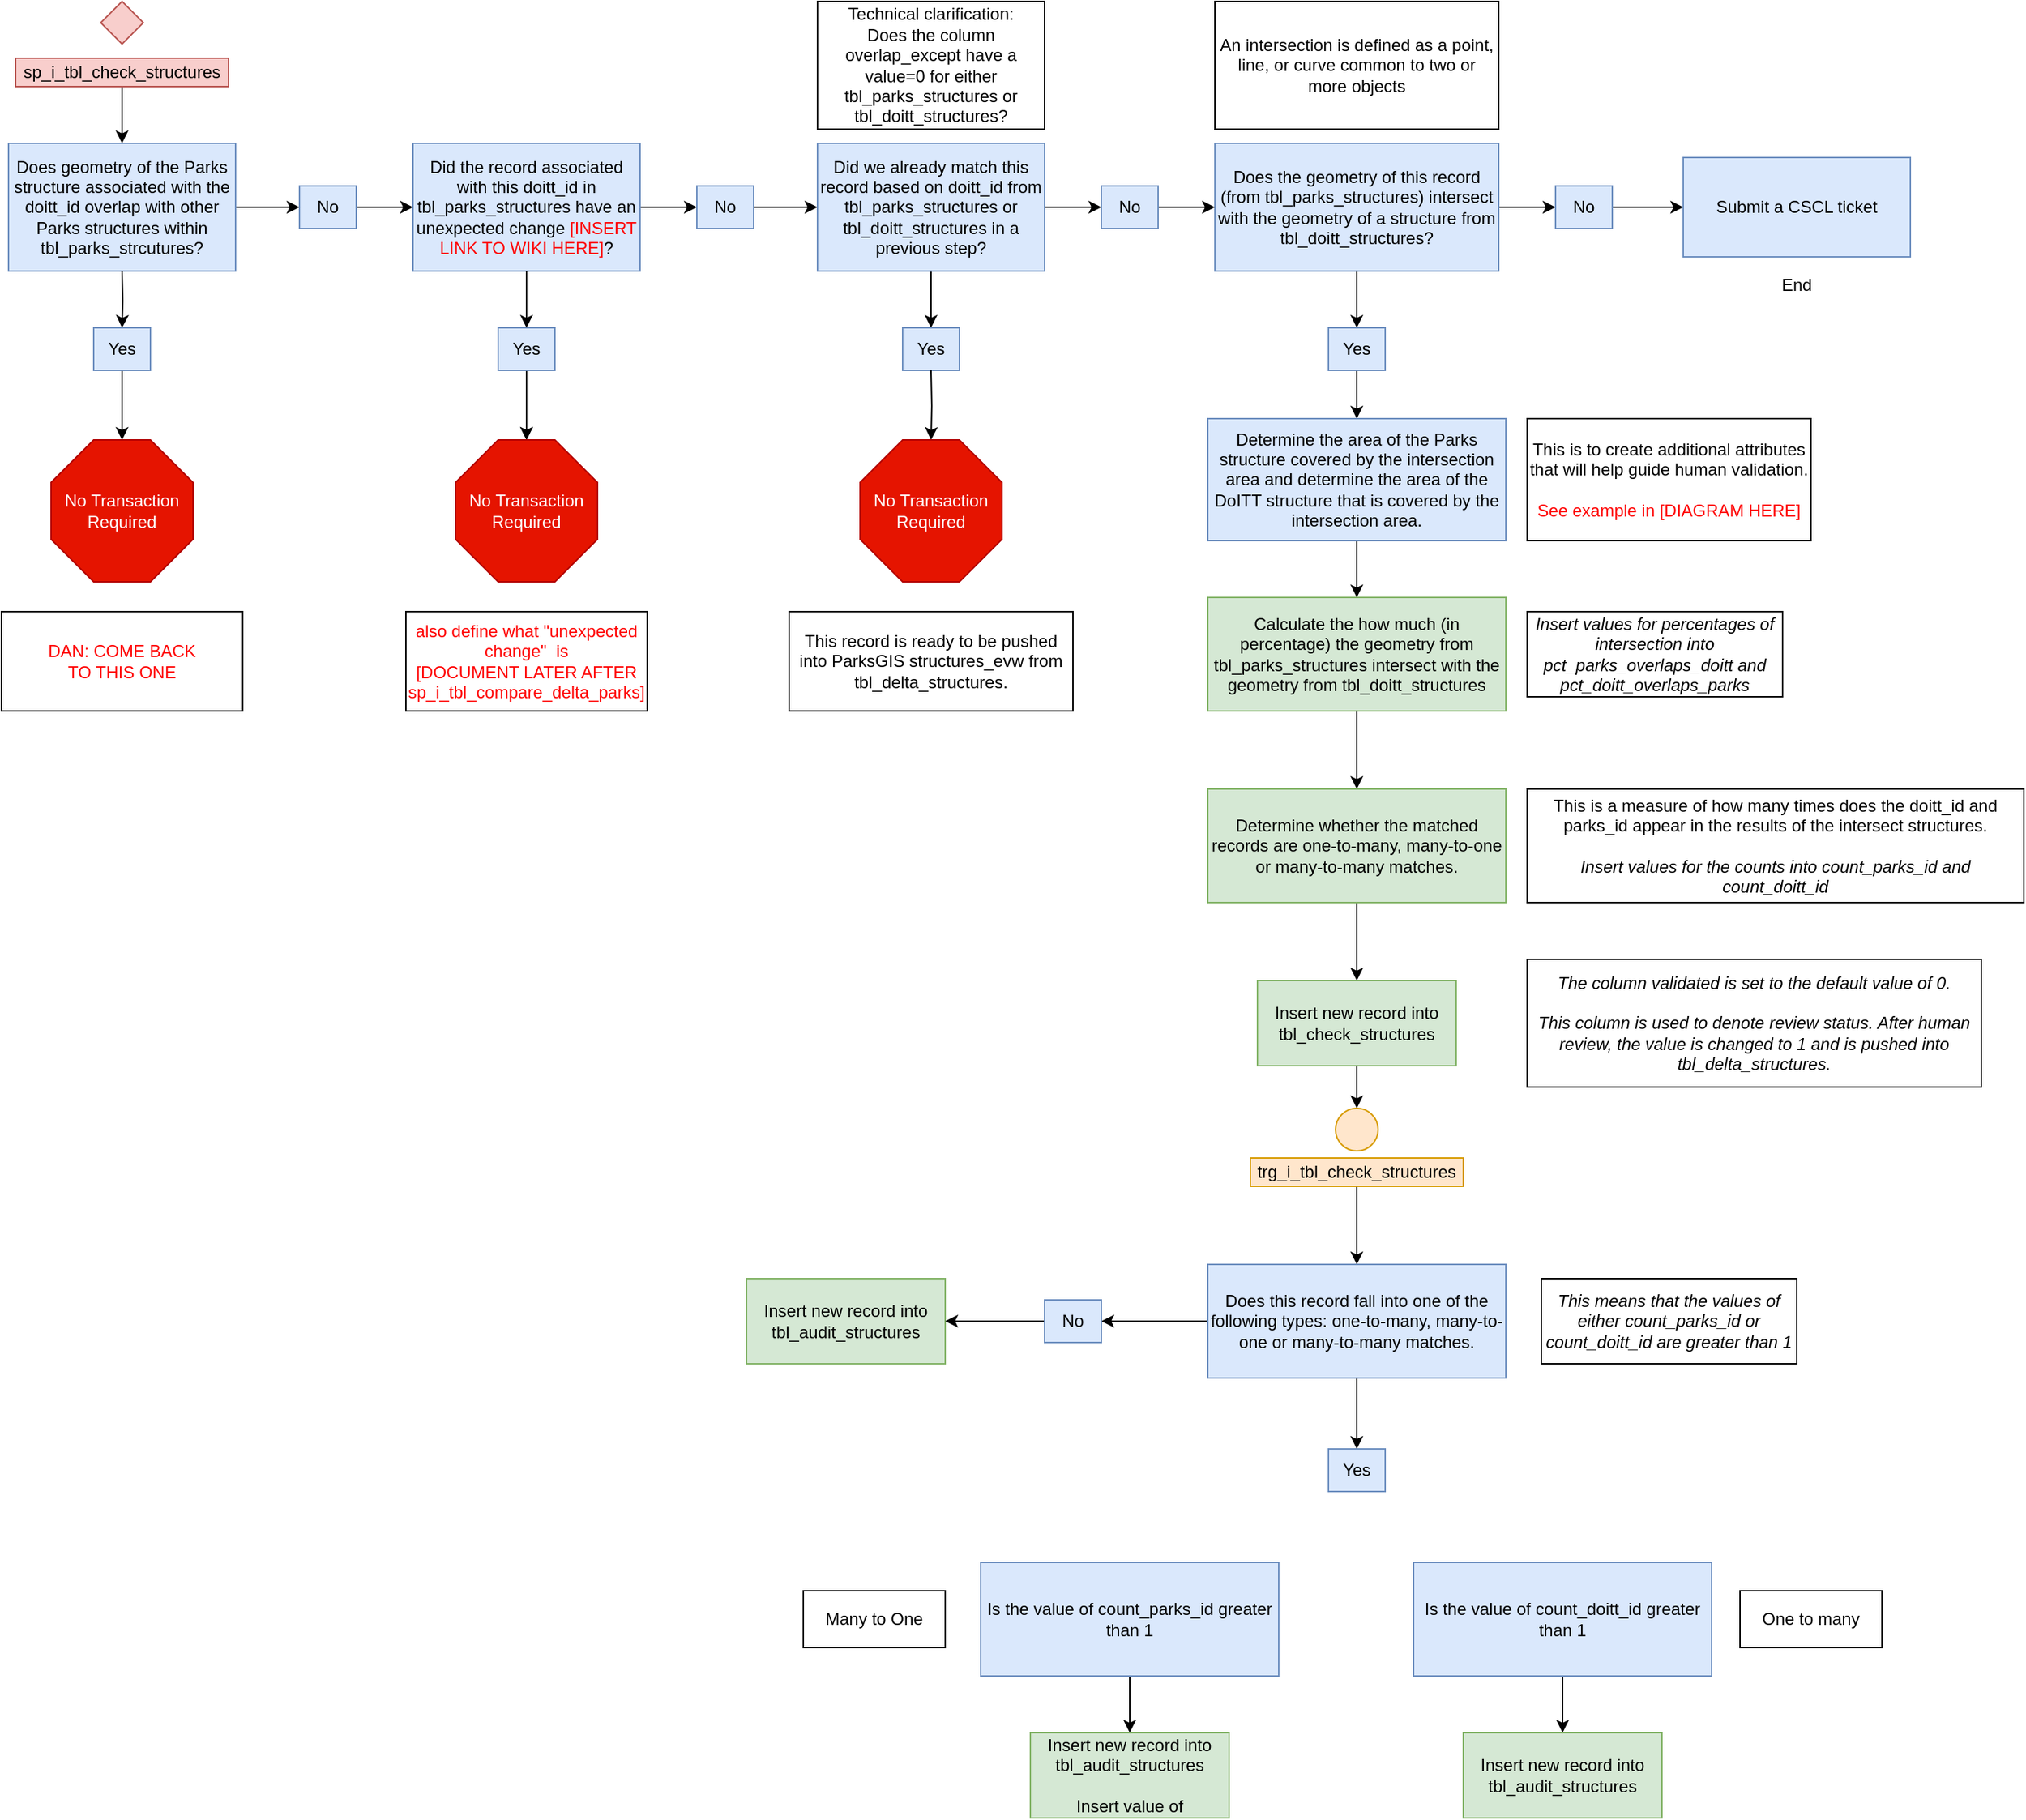 <mxfile version="13.6.2" type="github">
  <diagram id="0EgTMZTeJb9qjf7vhucj" name="Page-1">
    <mxGraphModel dx="1141" dy="720" grid="1" gridSize="10" guides="1" tooltips="1" connect="1" arrows="1" fold="1" page="1" pageScale="1" pageWidth="1100" pageHeight="850" math="0" shadow="0">
      <root>
        <mxCell id="0" />
        <mxCell id="1" parent="0" />
        <mxCell id="Nd5n4c9dBPn-ezB6n79e-1" value="" style="rhombus;whiteSpace=wrap;html=1;fillColor=#f8cecc;strokeColor=#b85450;fontSize=12;" parent="1" vertex="1">
          <mxGeometry x="85" y="10" width="30" height="30" as="geometry" />
        </mxCell>
        <mxCell id="Nd5n4c9dBPn-ezB6n79e-24" value="" style="edgeStyle=orthogonalEdgeStyle;rounded=0;orthogonalLoop=1;jettySize=auto;html=1;" parent="1" source="Nd5n4c9dBPn-ezB6n79e-2" target="Nd5n4c9dBPn-ezB6n79e-10" edge="1">
          <mxGeometry relative="1" as="geometry" />
        </mxCell>
        <mxCell id="Nd5n4c9dBPn-ezB6n79e-2" value="sp_i_tbl_check_structures" style="rounded=0;whiteSpace=wrap;html=1;fillColor=#f8cecc;strokeColor=#b85450;fontSize=12;" parent="1" vertex="1">
          <mxGeometry x="25" y="50" width="150" height="20" as="geometry" />
        </mxCell>
        <mxCell id="Nd5n4c9dBPn-ezB6n79e-6" value="" style="edgeStyle=orthogonalEdgeStyle;rounded=0;orthogonalLoop=1;jettySize=auto;html=1;" parent="1" source="Nd5n4c9dBPn-ezB6n79e-21" target="Nd5n4c9dBPn-ezB6n79e-19" edge="1">
          <mxGeometry relative="1" as="geometry" />
        </mxCell>
        <mxCell id="Nd5n4c9dBPn-ezB6n79e-7" value="" style="edgeStyle=orthogonalEdgeStyle;rounded=0;orthogonalLoop=1;jettySize=auto;html=1;" parent="1" source="Nd5n4c9dBPn-ezB6n79e-8" target="Nd5n4c9dBPn-ezB6n79e-20" edge="1">
          <mxGeometry relative="1" as="geometry" />
        </mxCell>
        <mxCell id="Nd5n4c9dBPn-ezB6n79e-8" value="Did the record associated with this doitt_id in tbl_parks_structures have an unexpected change &lt;font color=&quot;#FF0000&quot;&gt;[INSERT LINK TO WIKI HERE]&lt;/font&gt;?" style="rounded=0;whiteSpace=wrap;html=1;fillColor=#dae8fc;strokeColor=#6c8ebf;fontSize=12;" parent="1" vertex="1">
          <mxGeometry x="305" y="110" width="160" height="90" as="geometry" />
        </mxCell>
        <mxCell id="Nd5n4c9dBPn-ezB6n79e-9" value="" style="edgeStyle=orthogonalEdgeStyle;rounded=0;orthogonalLoop=1;jettySize=auto;html=1;" parent="1" source="Nd5n4c9dBPn-ezB6n79e-10" target="Nd5n4c9dBPn-ezB6n79e-16" edge="1">
          <mxGeometry relative="1" as="geometry" />
        </mxCell>
        <mxCell id="Nd5n4c9dBPn-ezB6n79e-10" value="Does geometry of the Parks structure associated with the doitt_id overlap with other Parks structures within tbl_parks_strcutures?" style="rounded=0;whiteSpace=wrap;html=1;fillColor=#dae8fc;strokeColor=#6c8ebf;fontSize=12;" parent="1" vertex="1">
          <mxGeometry x="20" y="110" width="160" height="90" as="geometry" />
        </mxCell>
        <mxCell id="Nd5n4c9dBPn-ezB6n79e-11" value="" style="edgeStyle=orthogonalEdgeStyle;rounded=0;orthogonalLoop=1;jettySize=auto;html=1;" parent="1" target="Nd5n4c9dBPn-ezB6n79e-13" edge="1">
          <mxGeometry relative="1" as="geometry">
            <mxPoint x="100" y="200" as="sourcePoint" />
          </mxGeometry>
        </mxCell>
        <mxCell id="Nd5n4c9dBPn-ezB6n79e-12" value="" style="edgeStyle=orthogonalEdgeStyle;rounded=0;orthogonalLoop=1;jettySize=auto;html=1;" parent="1" source="Nd5n4c9dBPn-ezB6n79e-13" target="Nd5n4c9dBPn-ezB6n79e-14" edge="1">
          <mxGeometry relative="1" as="geometry" />
        </mxCell>
        <mxCell id="Nd5n4c9dBPn-ezB6n79e-13" value="Yes" style="rounded=0;whiteSpace=wrap;html=1;fillColor=#dae8fc;strokeColor=#6c8ebf;fontSize=12;" parent="1" vertex="1">
          <mxGeometry x="80" y="240" width="40" height="30" as="geometry" />
        </mxCell>
        <mxCell id="Nd5n4c9dBPn-ezB6n79e-14" value="No Transaction Required" style="whiteSpace=wrap;html=1;shape=mxgraph.basic.octagon2;align=center;verticalAlign=middle;dx=15;fillColor=#e51400;strokeColor=#B20000;fontColor=#ffffff;" parent="1" vertex="1">
          <mxGeometry x="50" y="319" width="100" height="100" as="geometry" />
        </mxCell>
        <mxCell id="Nd5n4c9dBPn-ezB6n79e-15" value="" style="edgeStyle=orthogonalEdgeStyle;rounded=0;orthogonalLoop=1;jettySize=auto;html=1;" parent="1" source="Nd5n4c9dBPn-ezB6n79e-16" target="Nd5n4c9dBPn-ezB6n79e-8" edge="1">
          <mxGeometry relative="1" as="geometry" />
        </mxCell>
        <mxCell id="Nd5n4c9dBPn-ezB6n79e-16" value="No" style="rounded=0;whiteSpace=wrap;html=1;fillColor=#dae8fc;strokeColor=#6c8ebf;fontSize=12;" parent="1" vertex="1">
          <mxGeometry x="225" y="140" width="40" height="30" as="geometry" />
        </mxCell>
        <mxCell id="Nd5n4c9dBPn-ezB6n79e-17" value="&lt;font color=&quot;#FF0000&quot;&gt;also define what &quot;unexpected change&quot;&amp;nbsp; is&lt;br&gt;[DOCUMENT LATER AFTER &lt;br&gt;sp_i_tbl_compare_delta_parks]&lt;/font&gt;" style="rounded=0;whiteSpace=wrap;html=1;" parent="1" vertex="1">
          <mxGeometry x="300" y="440" width="170" height="70" as="geometry" />
        </mxCell>
        <mxCell id="Nd5n4c9dBPn-ezB6n79e-18" value="" style="edgeStyle=orthogonalEdgeStyle;rounded=0;orthogonalLoop=1;jettySize=auto;html=1;" parent="1" source="Nd5n4c9dBPn-ezB6n79e-21" target="Nd5n4c9dBPn-ezB6n79e-19" edge="1">
          <mxGeometry relative="1" as="geometry" />
        </mxCell>
        <mxCell id="Nd5n4c9dBPn-ezB6n79e-19" value="No Transaction Required" style="whiteSpace=wrap;html=1;shape=mxgraph.basic.octagon2;align=center;verticalAlign=middle;dx=15;fillColor=#e51400;strokeColor=#B20000;fontColor=#ffffff;" parent="1" vertex="1">
          <mxGeometry x="335" y="319" width="100" height="100" as="geometry" />
        </mxCell>
        <mxCell id="Nd5n4c9dBPn-ezB6n79e-26" value="" style="edgeStyle=orthogonalEdgeStyle;rounded=0;orthogonalLoop=1;jettySize=auto;html=1;" parent="1" source="Nd5n4c9dBPn-ezB6n79e-20" target="Nd5n4c9dBPn-ezB6n79e-25" edge="1">
          <mxGeometry relative="1" as="geometry" />
        </mxCell>
        <mxCell id="Nd5n4c9dBPn-ezB6n79e-20" value="No" style="rounded=0;whiteSpace=wrap;html=1;fillColor=#dae8fc;strokeColor=#6c8ebf;fontSize=12;" parent="1" vertex="1">
          <mxGeometry x="505" y="140" width="40" height="30" as="geometry" />
        </mxCell>
        <mxCell id="Nd5n4c9dBPn-ezB6n79e-21" value="Yes" style="rounded=0;whiteSpace=wrap;html=1;fillColor=#dae8fc;strokeColor=#6c8ebf;fontSize=12;" parent="1" vertex="1">
          <mxGeometry x="365" y="240" width="40" height="30" as="geometry" />
        </mxCell>
        <mxCell id="Nd5n4c9dBPn-ezB6n79e-22" value="" style="edgeStyle=orthogonalEdgeStyle;rounded=0;orthogonalLoop=1;jettySize=auto;html=1;" parent="1" source="Nd5n4c9dBPn-ezB6n79e-8" target="Nd5n4c9dBPn-ezB6n79e-21" edge="1">
          <mxGeometry relative="1" as="geometry">
            <mxPoint x="385" y="200" as="sourcePoint" />
            <mxPoint x="385" y="319" as="targetPoint" />
          </mxGeometry>
        </mxCell>
        <mxCell id="Nd5n4c9dBPn-ezB6n79e-23" value="&lt;font color=&quot;#FF0000&quot;&gt;DAN: COME BACK &lt;br&gt;TO THIS ONE&lt;br&gt;&lt;/font&gt;" style="rounded=0;whiteSpace=wrap;html=1;" parent="1" vertex="1">
          <mxGeometry x="15" y="440" width="170" height="70" as="geometry" />
        </mxCell>
        <mxCell id="Nd5n4c9dBPn-ezB6n79e-30" value="" style="edgeStyle=orthogonalEdgeStyle;rounded=0;orthogonalLoop=1;jettySize=auto;html=1;" parent="1" source="Nd5n4c9dBPn-ezB6n79e-25" target="Nd5n4c9dBPn-ezB6n79e-29" edge="1">
          <mxGeometry relative="1" as="geometry" />
        </mxCell>
        <mxCell id="Nd5n4c9dBPn-ezB6n79e-32" value="" style="edgeStyle=orthogonalEdgeStyle;rounded=0;orthogonalLoop=1;jettySize=auto;html=1;" parent="1" source="Nd5n4c9dBPn-ezB6n79e-25" target="Nd5n4c9dBPn-ezB6n79e-28" edge="1">
          <mxGeometry relative="1" as="geometry" />
        </mxCell>
        <mxCell id="Nd5n4c9dBPn-ezB6n79e-25" value="Did we already match this record based on doitt_id from tbl_parks_structures or tbl_doitt_structures in a previous step? " style="rounded=0;whiteSpace=wrap;html=1;fillColor=#dae8fc;strokeColor=#6c8ebf;fontSize=12;" parent="1" vertex="1">
          <mxGeometry x="590" y="110" width="160" height="90" as="geometry" />
        </mxCell>
        <mxCell id="Nd5n4c9dBPn-ezB6n79e-39" value="" style="edgeStyle=orthogonalEdgeStyle;rounded=0;orthogonalLoop=1;jettySize=auto;html=1;" parent="1" source="Nd5n4c9dBPn-ezB6n79e-27" target="Nd5n4c9dBPn-ezB6n79e-38" edge="1">
          <mxGeometry relative="1" as="geometry" />
        </mxCell>
        <mxCell id="pUKq3BG7SP-DkA6TLIK8-3" value="" style="edgeStyle=orthogonalEdgeStyle;rounded=0;orthogonalLoop=1;jettySize=auto;html=1;" edge="1" parent="1" source="Nd5n4c9dBPn-ezB6n79e-27" target="pUKq3BG7SP-DkA6TLIK8-2">
          <mxGeometry relative="1" as="geometry" />
        </mxCell>
        <mxCell id="Nd5n4c9dBPn-ezB6n79e-27" value="Does the geometry of this record (from tbl_parks_structures) intersect with the geometry of a structure from tbl_doitt_structures?" style="rounded=0;whiteSpace=wrap;html=1;fillColor=#dae8fc;strokeColor=#6c8ebf;fontSize=12;" parent="1" vertex="1">
          <mxGeometry x="870" y="110" width="200" height="90" as="geometry" />
        </mxCell>
        <mxCell id="Nd5n4c9dBPn-ezB6n79e-28" value="Yes" style="rounded=0;whiteSpace=wrap;html=1;fillColor=#dae8fc;strokeColor=#6c8ebf;fontSize=12;" parent="1" vertex="1">
          <mxGeometry x="650" y="240" width="40" height="30" as="geometry" />
        </mxCell>
        <mxCell id="Nd5n4c9dBPn-ezB6n79e-31" value="" style="edgeStyle=orthogonalEdgeStyle;rounded=0;orthogonalLoop=1;jettySize=auto;html=1;" parent="1" source="Nd5n4c9dBPn-ezB6n79e-29" target="Nd5n4c9dBPn-ezB6n79e-27" edge="1">
          <mxGeometry relative="1" as="geometry" />
        </mxCell>
        <mxCell id="Nd5n4c9dBPn-ezB6n79e-29" value="No" style="rounded=0;whiteSpace=wrap;html=1;fillColor=#dae8fc;strokeColor=#6c8ebf;fontSize=12;" parent="1" vertex="1">
          <mxGeometry x="790" y="140" width="40" height="30" as="geometry" />
        </mxCell>
        <mxCell id="Nd5n4c9dBPn-ezB6n79e-34" value="Technical clarification:&lt;br&gt;Does the column overlap_except have a value=0 for either tbl_parks_structures or tbl_doitt_structures?" style="rounded=0;whiteSpace=wrap;html=1;" parent="1" vertex="1">
          <mxGeometry x="590" y="10" width="160" height="90" as="geometry" />
        </mxCell>
        <mxCell id="Nd5n4c9dBPn-ezB6n79e-35" value="" style="edgeStyle=orthogonalEdgeStyle;rounded=0;orthogonalLoop=1;jettySize=auto;html=1;" parent="1" target="Nd5n4c9dBPn-ezB6n79e-36" edge="1">
          <mxGeometry relative="1" as="geometry">
            <mxPoint x="670" y="270" as="sourcePoint" />
          </mxGeometry>
        </mxCell>
        <mxCell id="Nd5n4c9dBPn-ezB6n79e-36" value="No Transaction Required" style="whiteSpace=wrap;html=1;shape=mxgraph.basic.octagon2;align=center;verticalAlign=middle;dx=15;fillColor=#e51400;strokeColor=#B20000;fontColor=#ffffff;" parent="1" vertex="1">
          <mxGeometry x="620" y="319" width="100" height="100" as="geometry" />
        </mxCell>
        <mxCell id="Nd5n4c9dBPn-ezB6n79e-37" value="An intersection is defined as a point, line, or curve common to two or more objects" style="rounded=0;whiteSpace=wrap;html=1;" parent="1" vertex="1">
          <mxGeometry x="870" y="10" width="200" height="90" as="geometry" />
        </mxCell>
        <mxCell id="Nd5n4c9dBPn-ezB6n79e-43" value="" style="edgeStyle=orthogonalEdgeStyle;rounded=0;orthogonalLoop=1;jettySize=auto;html=1;" parent="1" source="Nd5n4c9dBPn-ezB6n79e-38" target="Nd5n4c9dBPn-ezB6n79e-42" edge="1">
          <mxGeometry relative="1" as="geometry" />
        </mxCell>
        <mxCell id="Nd5n4c9dBPn-ezB6n79e-38" value="Yes" style="rounded=0;whiteSpace=wrap;html=1;fillColor=#dae8fc;strokeColor=#6c8ebf;fontSize=12;" parent="1" vertex="1">
          <mxGeometry x="950" y="240" width="40" height="30" as="geometry" />
        </mxCell>
        <mxCell id="YigfGF3NO3no1JIuhpCH-13" style="edgeStyle=orthogonalEdgeStyle;rounded=0;orthogonalLoop=1;jettySize=auto;html=1;exitX=0.5;exitY=1;exitDx=0;exitDy=0;entryX=0.5;entryY=0;entryDx=0;entryDy=0;" parent="1" source="Nd5n4c9dBPn-ezB6n79e-40" target="YigfGF3NO3no1JIuhpCH-12" edge="1">
          <mxGeometry relative="1" as="geometry" />
        </mxCell>
        <mxCell id="Nd5n4c9dBPn-ezB6n79e-40" value="&lt;div&gt;Insert new record into tbl_check_structures&lt;/div&gt;" style="rounded=0;whiteSpace=wrap;html=1;fillColor=#d5e8d4;strokeColor=#82b366;" parent="1" vertex="1">
          <mxGeometry x="900" y="700" width="140" height="60" as="geometry" />
        </mxCell>
        <mxCell id="YigfGF3NO3no1JIuhpCH-2" value="" style="edgeStyle=orthogonalEdgeStyle;rounded=0;orthogonalLoop=1;jettySize=auto;html=1;" parent="1" source="Nd5n4c9dBPn-ezB6n79e-41" target="YigfGF3NO3no1JIuhpCH-1" edge="1">
          <mxGeometry relative="1" as="geometry" />
        </mxCell>
        <mxCell id="Nd5n4c9dBPn-ezB6n79e-41" value="&lt;div&gt;Calculate the how much (in percentage) the geometry from tbl_parks_structures intersect with the geometry from tbl_doitt_structures&lt;/div&gt;" style="rounded=0;whiteSpace=wrap;html=1;fillColor=#d5e8d4;strokeColor=#82b366;" parent="1" vertex="1">
          <mxGeometry x="865" y="430" width="210" height="80" as="geometry" />
        </mxCell>
        <mxCell id="Nd5n4c9dBPn-ezB6n79e-45" value="" style="edgeStyle=orthogonalEdgeStyle;rounded=0;orthogonalLoop=1;jettySize=auto;html=1;" parent="1" source="Nd5n4c9dBPn-ezB6n79e-42" target="Nd5n4c9dBPn-ezB6n79e-41" edge="1">
          <mxGeometry relative="1" as="geometry" />
        </mxCell>
        <mxCell id="Nd5n4c9dBPn-ezB6n79e-42" value="&lt;div&gt;Determine the area of the Parks structure covered by the intersection area and determine the area of the DoITT structure that is covered by the intersection area.&lt;/div&gt;" style="rounded=0;whiteSpace=wrap;html=1;fillColor=#dae8fc;strokeColor=#6c8ebf;" parent="1" vertex="1">
          <mxGeometry x="865" y="304" width="210" height="86" as="geometry" />
        </mxCell>
        <mxCell id="Nd5n4c9dBPn-ezB6n79e-44" value="&lt;div&gt;This is to create additional attributes that will help guide human validation.&lt;/div&gt;&lt;div&gt;&lt;br&gt;&lt;/div&gt;&lt;div&gt;&lt;font color=&quot;#FF0000&quot;&gt;See example in [DIAGRAM HERE]&lt;/font&gt;&lt;br&gt;&lt;/div&gt;" style="rounded=0;whiteSpace=wrap;html=1;" parent="1" vertex="1">
          <mxGeometry x="1090" y="304" width="200" height="86" as="geometry" />
        </mxCell>
        <mxCell id="Nd5n4c9dBPn-ezB6n79e-48" value="&lt;i&gt;Insert values for percentages of intersection into pct_parks_overlaps_doitt and pct_doitt_overlaps_parks&lt;/i&gt;" style="rounded=0;whiteSpace=wrap;html=1;" parent="1" vertex="1">
          <mxGeometry x="1090" y="440" width="180" height="60" as="geometry" />
        </mxCell>
        <mxCell id="YigfGF3NO3no1JIuhpCH-3" value="" style="edgeStyle=orthogonalEdgeStyle;rounded=0;orthogonalLoop=1;jettySize=auto;html=1;" parent="1" source="YigfGF3NO3no1JIuhpCH-1" target="Nd5n4c9dBPn-ezB6n79e-40" edge="1">
          <mxGeometry relative="1" as="geometry" />
        </mxCell>
        <mxCell id="YigfGF3NO3no1JIuhpCH-1" value="&lt;div&gt;Determine whether the matched records are one-to-many, many-to-one or many-to-many matches.&lt;/div&gt;" style="rounded=0;whiteSpace=wrap;html=1;fillColor=#d5e8d4;strokeColor=#82b366;" parent="1" vertex="1">
          <mxGeometry x="865" y="565" width="210" height="80" as="geometry" />
        </mxCell>
        <mxCell id="YigfGF3NO3no1JIuhpCH-5" value="&lt;div&gt;&lt;i&gt;The column validated is set to the default value of 0.&lt;/i&gt;&lt;/div&gt;&lt;div&gt;&lt;i&gt;&lt;br&gt;&lt;/i&gt;&lt;/div&gt;&lt;div&gt;&lt;i&gt;This column is used to denote review status. After human review, the value is changed to 1 and is pushed into tbl_delta_structures.&lt;br&gt;&lt;/i&gt;&lt;/div&gt;" style="rounded=0;whiteSpace=wrap;html=1;" parent="1" vertex="1">
          <mxGeometry x="1090" y="685" width="320" height="90" as="geometry" />
        </mxCell>
        <mxCell id="YigfGF3NO3no1JIuhpCH-7" value="This is a measure of how many times does the doitt_id and parks_id appear in the results of the intersect structures.&lt;i&gt;&lt;br&gt;&lt;br&gt;Insert values for the counts into count_parks_id and count_doitt_id&lt;/i&gt;" style="rounded=0;whiteSpace=wrap;html=1;" parent="1" vertex="1">
          <mxGeometry x="1090" y="565" width="350" height="80" as="geometry" />
        </mxCell>
        <mxCell id="NzFgbJ0iktoW5-20C3Z2-4" value="" style="edgeStyle=orthogonalEdgeStyle;rounded=0;orthogonalLoop=1;jettySize=auto;html=1;" parent="1" source="YigfGF3NO3no1JIuhpCH-11" target="NzFgbJ0iktoW5-20C3Z2-3" edge="1">
          <mxGeometry relative="1" as="geometry" />
        </mxCell>
        <mxCell id="YigfGF3NO3no1JIuhpCH-11" value="trg_i_tbl_check_structures" style="rounded=0;whiteSpace=wrap;html=1;fillColor=#ffe6cc;strokeColor=#d79b00;fontSize=12;" parent="1" vertex="1">
          <mxGeometry x="895" y="825" width="150" height="20" as="geometry" />
        </mxCell>
        <mxCell id="YigfGF3NO3no1JIuhpCH-12" value="" style="ellipse;whiteSpace=wrap;html=1;aspect=fixed;fillColor=#ffe6cc;strokeColor=#d79b00;" parent="1" vertex="1">
          <mxGeometry x="955" y="790" width="30" height="30" as="geometry" />
        </mxCell>
        <mxCell id="NzFgbJ0iktoW5-20C3Z2-11" value="" style="edgeStyle=orthogonalEdgeStyle;rounded=0;orthogonalLoop=1;jettySize=auto;html=1;" parent="1" source="NzFgbJ0iktoW5-20C3Z2-3" edge="1">
          <mxGeometry relative="1" as="geometry">
            <mxPoint x="970" y="1030" as="targetPoint" />
          </mxGeometry>
        </mxCell>
        <mxCell id="pUKq3BG7SP-DkA6TLIK8-9" value="" style="edgeStyle=orthogonalEdgeStyle;rounded=0;orthogonalLoop=1;jettySize=auto;html=1;" edge="1" parent="1" source="NzFgbJ0iktoW5-20C3Z2-3" target="pUKq3BG7SP-DkA6TLIK8-7">
          <mxGeometry relative="1" as="geometry" />
        </mxCell>
        <mxCell id="NzFgbJ0iktoW5-20C3Z2-3" value="Does this record fall into one of the following types: one-to-many, many-to-one or many-to-many matches." style="rounded=0;whiteSpace=wrap;html=1;fillColor=#dae8fc;strokeColor=#6c8ebf;" parent="1" vertex="1">
          <mxGeometry x="865" y="900" width="210" height="80" as="geometry" />
        </mxCell>
        <mxCell id="NzFgbJ0iktoW5-20C3Z2-5" value="&lt;i&gt;This means that the values of either count_parks_id or count_doitt_id are greater than 1&lt;/i&gt;" style="rounded=0;whiteSpace=wrap;html=1;" parent="1" vertex="1">
          <mxGeometry x="1100" y="910" width="180" height="60" as="geometry" />
        </mxCell>
        <mxCell id="NzFgbJ0iktoW5-20C3Z2-18" style="edgeStyle=orthogonalEdgeStyle;rounded=0;orthogonalLoop=1;jettySize=auto;html=1;exitX=0.5;exitY=1;exitDx=0;exitDy=0;entryX=0.5;entryY=0;entryDx=0;entryDy=0;" parent="1" source="NzFgbJ0iktoW5-20C3Z2-6" target="NzFgbJ0iktoW5-20C3Z2-16" edge="1">
          <mxGeometry relative="1" as="geometry" />
        </mxCell>
        <mxCell id="NzFgbJ0iktoW5-20C3Z2-6" value="Is the value of count_parks_id greater than 1" style="rounded=0;whiteSpace=wrap;html=1;fillColor=#dae8fc;strokeColor=#6c8ebf;" parent="1" vertex="1">
          <mxGeometry x="705" y="1110" width="210" height="80" as="geometry" />
        </mxCell>
        <mxCell id="NzFgbJ0iktoW5-20C3Z2-19" style="edgeStyle=orthogonalEdgeStyle;rounded=0;orthogonalLoop=1;jettySize=auto;html=1;exitX=0.5;exitY=1;exitDx=0;exitDy=0;entryX=0.5;entryY=0;entryDx=0;entryDy=0;" parent="1" source="NzFgbJ0iktoW5-20C3Z2-7" target="NzFgbJ0iktoW5-20C3Z2-17" edge="1">
          <mxGeometry relative="1" as="geometry" />
        </mxCell>
        <mxCell id="NzFgbJ0iktoW5-20C3Z2-7" value="Is the value of count_doitt_id greater than 1" style="rounded=0;whiteSpace=wrap;html=1;fillColor=#dae8fc;strokeColor=#6c8ebf;" parent="1" vertex="1">
          <mxGeometry x="1010" y="1110" width="210" height="80" as="geometry" />
        </mxCell>
        <mxCell id="NzFgbJ0iktoW5-20C3Z2-14" value="&lt;div&gt;Insert new record into tbl_audit_structures&lt;/div&gt;" style="rounded=0;whiteSpace=wrap;html=1;fillColor=#d5e8d4;strokeColor=#82b366;" parent="1" vertex="1">
          <mxGeometry x="540" y="910" width="140" height="60" as="geometry" />
        </mxCell>
        <mxCell id="NzFgbJ0iktoW5-20C3Z2-16" value="&lt;div&gt;Insert new record into tbl_audit_structures&lt;/div&gt;&lt;div&gt;&lt;br&gt;&lt;/div&gt;&lt;div&gt;Insert value of &lt;br&gt;&lt;/div&gt;" style="rounded=0;whiteSpace=wrap;html=1;fillColor=#d5e8d4;strokeColor=#82b366;" parent="1" vertex="1">
          <mxGeometry x="740" y="1230" width="140" height="60" as="geometry" />
        </mxCell>
        <mxCell id="NzFgbJ0iktoW5-20C3Z2-17" value="&lt;div&gt;Insert new record into tbl_audit_structures&lt;/div&gt;" style="rounded=0;whiteSpace=wrap;html=1;fillColor=#d5e8d4;strokeColor=#82b366;" parent="1" vertex="1">
          <mxGeometry x="1045" y="1230" width="140" height="60" as="geometry" />
        </mxCell>
        <mxCell id="pUKq3BG7SP-DkA6TLIK8-1" value="This record is ready to be pushed into ParksGIS structures_evw from tbl_delta_structures." style="rounded=0;whiteSpace=wrap;html=1;" vertex="1" parent="1">
          <mxGeometry x="570" y="440" width="200" height="70" as="geometry" />
        </mxCell>
        <mxCell id="pUKq3BG7SP-DkA6TLIK8-5" value="" style="edgeStyle=orthogonalEdgeStyle;rounded=0;orthogonalLoop=1;jettySize=auto;html=1;" edge="1" parent="1" source="pUKq3BG7SP-DkA6TLIK8-2" target="pUKq3BG7SP-DkA6TLIK8-4">
          <mxGeometry relative="1" as="geometry" />
        </mxCell>
        <mxCell id="pUKq3BG7SP-DkA6TLIK8-2" value="No" style="rounded=0;whiteSpace=wrap;html=1;fillColor=#dae8fc;strokeColor=#6c8ebf;fontSize=12;" vertex="1" parent="1">
          <mxGeometry x="1110" y="140" width="40" height="30" as="geometry" />
        </mxCell>
        <mxCell id="pUKq3BG7SP-DkA6TLIK8-4" value="Submit a CSCL ticket" style="rounded=0;whiteSpace=wrap;html=1;fillColor=#dae8fc;strokeColor=#6c8ebf;fontSize=12;" vertex="1" parent="1">
          <mxGeometry x="1200" y="120" width="160" height="70" as="geometry" />
        </mxCell>
        <mxCell id="pUKq3BG7SP-DkA6TLIK8-6" value="End" style="text;html=1;strokeColor=none;fillColor=none;align=center;verticalAlign=middle;whiteSpace=wrap;rounded=0;" vertex="1" parent="1">
          <mxGeometry x="1260" y="200" width="40" height="20" as="geometry" />
        </mxCell>
        <mxCell id="pUKq3BG7SP-DkA6TLIK8-10" value="" style="edgeStyle=orthogonalEdgeStyle;rounded=0;orthogonalLoop=1;jettySize=auto;html=1;" edge="1" parent="1" source="pUKq3BG7SP-DkA6TLIK8-7" target="NzFgbJ0iktoW5-20C3Z2-14">
          <mxGeometry relative="1" as="geometry" />
        </mxCell>
        <mxCell id="pUKq3BG7SP-DkA6TLIK8-7" value="No" style="rounded=0;whiteSpace=wrap;html=1;fillColor=#dae8fc;strokeColor=#6c8ebf;fontSize=12;" vertex="1" parent="1">
          <mxGeometry x="750" y="925" width="40" height="30" as="geometry" />
        </mxCell>
        <mxCell id="pUKq3BG7SP-DkA6TLIK8-11" value="Yes" style="rounded=0;whiteSpace=wrap;html=1;fillColor=#dae8fc;strokeColor=#6c8ebf;fontSize=12;" vertex="1" parent="1">
          <mxGeometry x="950" y="1030" width="40" height="30" as="geometry" />
        </mxCell>
        <mxCell id="pUKq3BG7SP-DkA6TLIK8-12" value="One to many" style="rounded=0;whiteSpace=wrap;html=1;" vertex="1" parent="1">
          <mxGeometry x="1240" y="1130" width="100" height="40" as="geometry" />
        </mxCell>
        <mxCell id="pUKq3BG7SP-DkA6TLIK8-13" value="Many to One" style="rounded=0;whiteSpace=wrap;html=1;" vertex="1" parent="1">
          <mxGeometry x="580" y="1130" width="100" height="40" as="geometry" />
        </mxCell>
      </root>
    </mxGraphModel>
  </diagram>
</mxfile>

